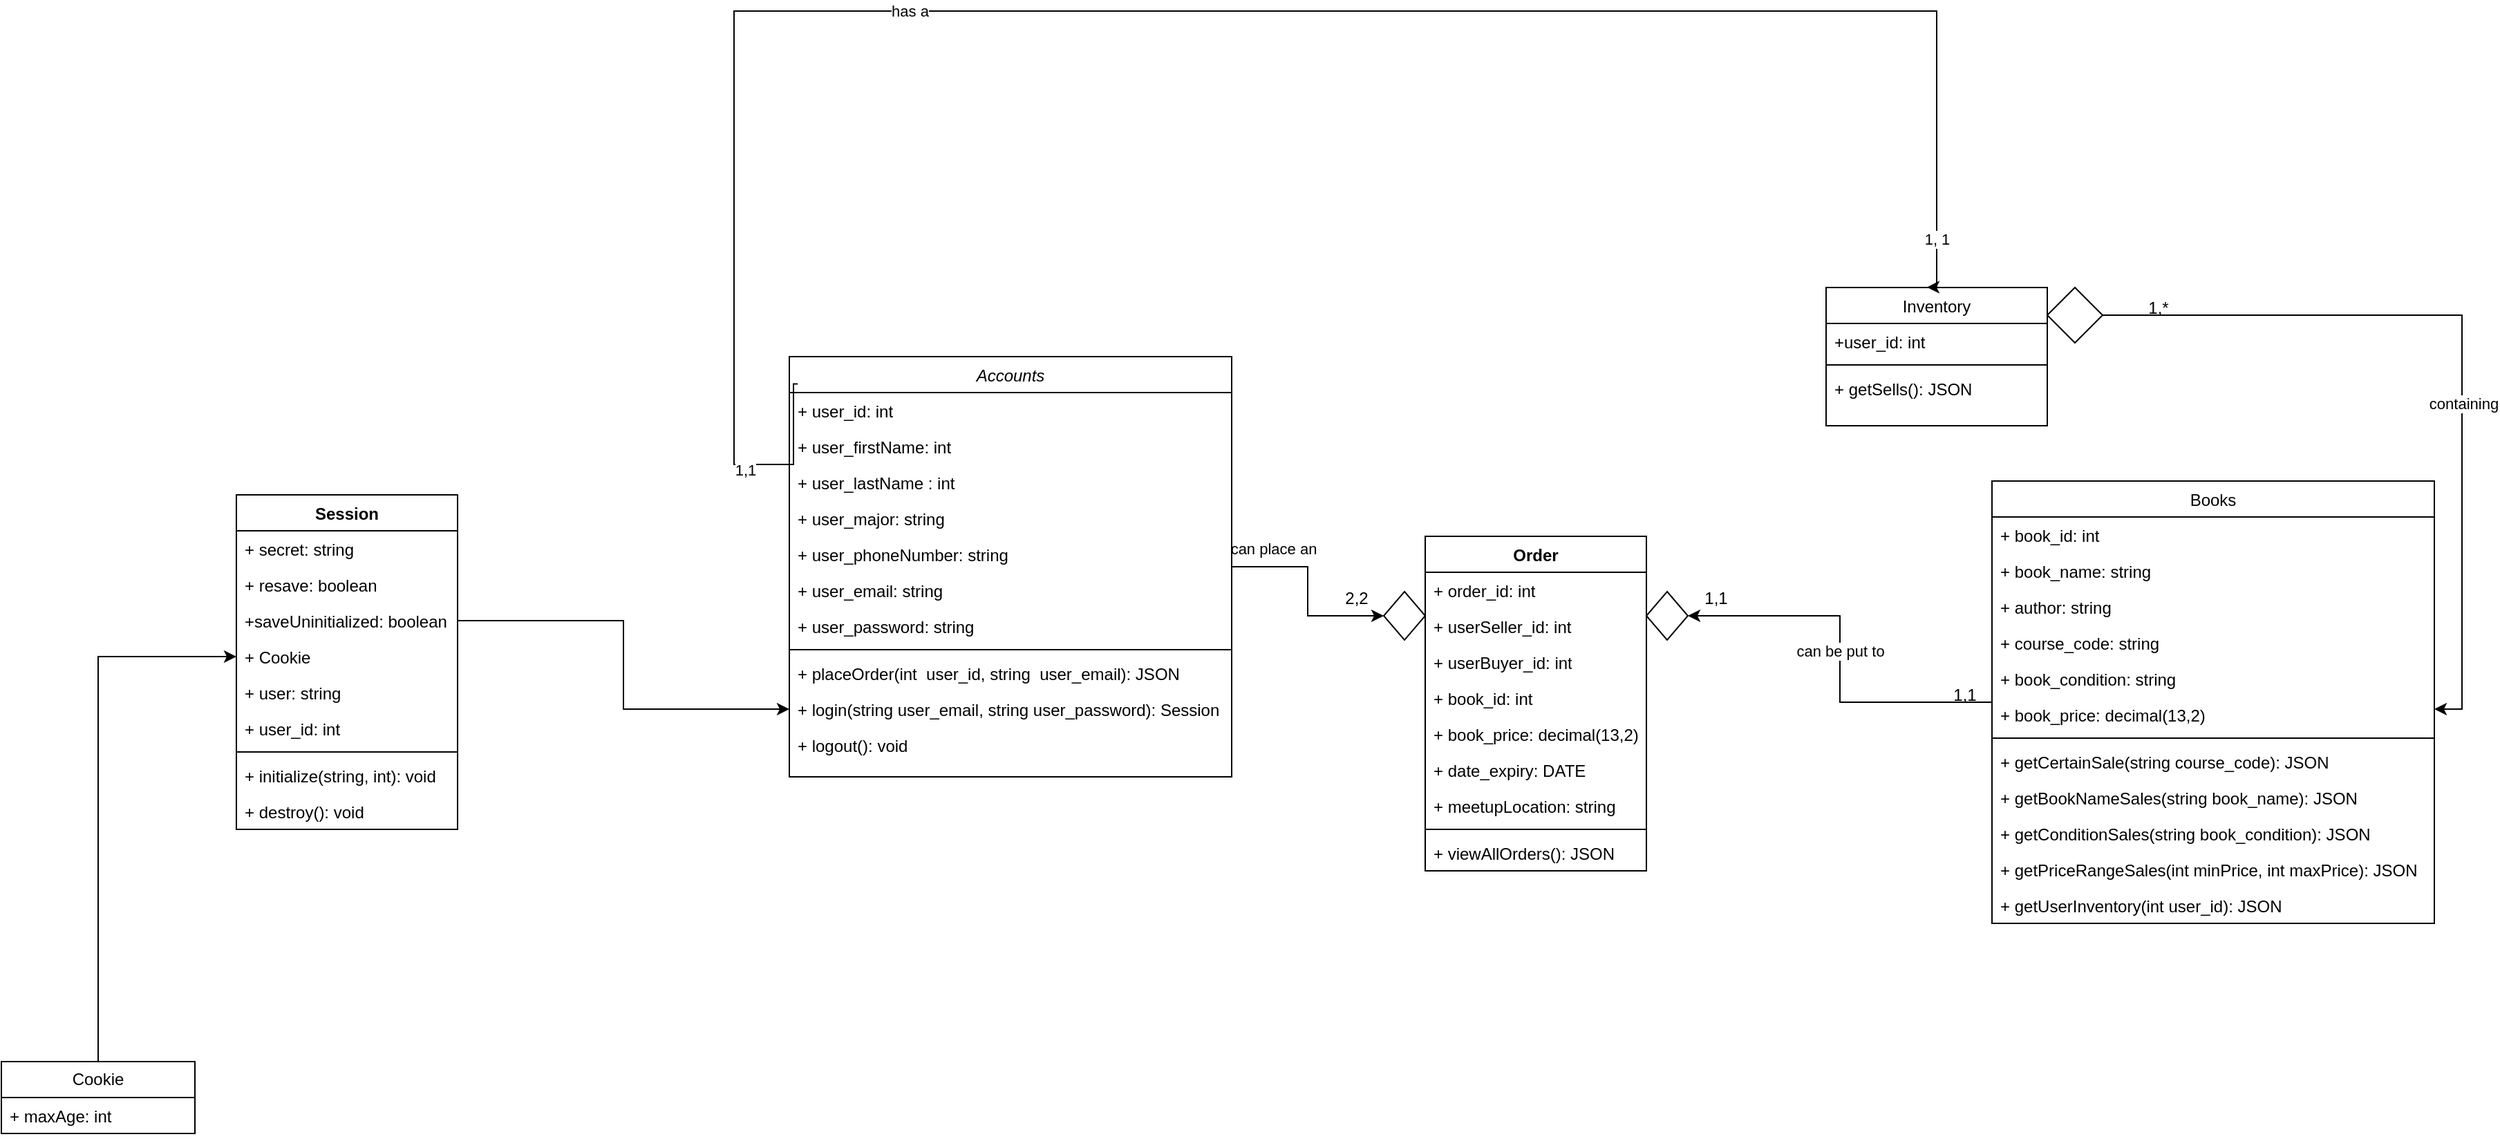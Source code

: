 <mxfile version="22.0.8" type="device">
  <diagram id="C5RBs43oDa-KdzZeNtuy" name="Page-1">
    <mxGraphModel dx="2980" dy="1833" grid="1" gridSize="10" guides="1" tooltips="1" connect="1" arrows="1" fold="1" page="1" pageScale="1" pageWidth="827" pageHeight="1169" math="0" shadow="0">
      <root>
        <mxCell id="WIyWlLk6GJQsqaUBKTNV-0" />
        <mxCell id="WIyWlLk6GJQsqaUBKTNV-1" parent="WIyWlLk6GJQsqaUBKTNV-0" />
        <mxCell id="C4vdiJjC4na4EOuFQ4rH-27" style="edgeStyle=orthogonalEdgeStyle;rounded=0;orthogonalLoop=1;jettySize=auto;html=1;entryX=0;entryY=0.5;entryDx=0;entryDy=0;" parent="WIyWlLk6GJQsqaUBKTNV-1" source="zkfFHV4jXpPFQw0GAbJ--0" target="C4vdiJjC4na4EOuFQ4rH-21" edge="1">
          <mxGeometry relative="1" as="geometry" />
        </mxCell>
        <mxCell id="C4vdiJjC4na4EOuFQ4rH-28" value="can place an" style="edgeLabel;html=1;align=center;verticalAlign=middle;resizable=0;points=[];" parent="C4vdiJjC4na4EOuFQ4rH-27" vertex="1" connectable="0">
          <mxGeometry x="-0.282" y="-3" relative="1" as="geometry">
            <mxPoint x="-22" y="-16" as="offset" />
          </mxGeometry>
        </mxCell>
        <mxCell id="zkfFHV4jXpPFQw0GAbJ--0" value="Accounts" style="swimlane;fontStyle=2;align=center;verticalAlign=top;childLayout=stackLayout;horizontal=1;startSize=26;horizontalStack=0;resizeParent=1;resizeLast=0;collapsible=1;marginBottom=0;rounded=0;shadow=0;strokeWidth=1;" parent="WIyWlLk6GJQsqaUBKTNV-1" vertex="1">
          <mxGeometry x="-510" y="-180" width="320" height="304" as="geometry">
            <mxRectangle x="230" y="140" width="160" height="26" as="alternateBounds" />
          </mxGeometry>
        </mxCell>
        <mxCell id="wEB97byh8uOjeoZ3-yUF-12" value="+ user_id: int" style="text;align=left;verticalAlign=top;spacingLeft=4;spacingRight=4;overflow=hidden;rotatable=0;points=[[0,0.5],[1,0.5]];portConstraint=eastwest;" parent="zkfFHV4jXpPFQw0GAbJ--0" vertex="1">
          <mxGeometry y="26" width="320" height="26" as="geometry" />
        </mxCell>
        <mxCell id="zkfFHV4jXpPFQw0GAbJ--1" value="+ user_firstName: int" style="text;align=left;verticalAlign=top;spacingLeft=4;spacingRight=4;overflow=hidden;rotatable=0;points=[[0,0.5],[1,0.5]];portConstraint=eastwest;" parent="zkfFHV4jXpPFQw0GAbJ--0" vertex="1">
          <mxGeometry y="52" width="320" height="26" as="geometry" />
        </mxCell>
        <mxCell id="wEB97byh8uOjeoZ3-yUF-0" value="+ user_lastName : int" style="text;align=left;verticalAlign=top;spacingLeft=4;spacingRight=4;overflow=hidden;rotatable=0;points=[[0,0.5],[1,0.5]];portConstraint=eastwest;" parent="zkfFHV4jXpPFQw0GAbJ--0" vertex="1">
          <mxGeometry y="78" width="320" height="26" as="geometry" />
        </mxCell>
        <mxCell id="zkfFHV4jXpPFQw0GAbJ--2" value="+ user_major: string" style="text;align=left;verticalAlign=top;spacingLeft=4;spacingRight=4;overflow=hidden;rotatable=0;points=[[0,0.5],[1,0.5]];portConstraint=eastwest;rounded=0;shadow=0;html=0;" parent="zkfFHV4jXpPFQw0GAbJ--0" vertex="1">
          <mxGeometry y="104" width="320" height="26" as="geometry" />
        </mxCell>
        <mxCell id="zkfFHV4jXpPFQw0GAbJ--3" value="+ user_phoneNumber: string" style="text;align=left;verticalAlign=top;spacingLeft=4;spacingRight=4;overflow=hidden;rotatable=0;points=[[0,0.5],[1,0.5]];portConstraint=eastwest;rounded=0;shadow=0;html=0;" parent="zkfFHV4jXpPFQw0GAbJ--0" vertex="1">
          <mxGeometry y="130" width="320" height="26" as="geometry" />
        </mxCell>
        <mxCell id="wEB97byh8uOjeoZ3-yUF-1" value="+ user_email: string" style="text;align=left;verticalAlign=top;spacingLeft=4;spacingRight=4;overflow=hidden;rotatable=0;points=[[0,0.5],[1,0.5]];portConstraint=eastwest;rounded=0;shadow=0;html=0;" parent="zkfFHV4jXpPFQw0GAbJ--0" vertex="1">
          <mxGeometry y="156" width="320" height="26" as="geometry" />
        </mxCell>
        <mxCell id="wEB97byh8uOjeoZ3-yUF-2" value="+ user_password: string" style="text;align=left;verticalAlign=top;spacingLeft=4;spacingRight=4;overflow=hidden;rotatable=0;points=[[0,0.5],[1,0.5]];portConstraint=eastwest;rounded=0;shadow=0;html=0;" parent="zkfFHV4jXpPFQw0GAbJ--0" vertex="1">
          <mxGeometry y="182" width="320" height="26" as="geometry" />
        </mxCell>
        <mxCell id="zkfFHV4jXpPFQw0GAbJ--4" value="" style="line;html=1;strokeWidth=1;align=left;verticalAlign=middle;spacingTop=-1;spacingLeft=3;spacingRight=3;rotatable=0;labelPosition=right;points=[];portConstraint=eastwest;" parent="zkfFHV4jXpPFQw0GAbJ--0" vertex="1">
          <mxGeometry y="208" width="320" height="8" as="geometry" />
        </mxCell>
        <mxCell id="zkfFHV4jXpPFQw0GAbJ--5" value="+ placeOrder(int  user_id, string  user_email): JSON" style="text;align=left;verticalAlign=top;spacingLeft=4;spacingRight=4;overflow=hidden;rotatable=0;points=[[0,0.5],[1,0.5]];portConstraint=eastwest;" parent="zkfFHV4jXpPFQw0GAbJ--0" vertex="1">
          <mxGeometry y="216" width="320" height="26" as="geometry" />
        </mxCell>
        <mxCell id="9QhysaDfHhjZRCWYIIr1-8" value="+ login(string user_email, string user_password): Session" style="text;align=left;verticalAlign=top;spacingLeft=4;spacingRight=4;overflow=hidden;rotatable=0;points=[[0,0.5],[1,0.5]];portConstraint=eastwest;" vertex="1" parent="zkfFHV4jXpPFQw0GAbJ--0">
          <mxGeometry y="242" width="320" height="26" as="geometry" />
        </mxCell>
        <mxCell id="9QhysaDfHhjZRCWYIIr1-9" value="+ logout(): void" style="text;align=left;verticalAlign=top;spacingLeft=4;spacingRight=4;overflow=hidden;rotatable=0;points=[[0,0.5],[1,0.5]];portConstraint=eastwest;" vertex="1" parent="zkfFHV4jXpPFQw0GAbJ--0">
          <mxGeometry y="268" width="320" height="26" as="geometry" />
        </mxCell>
        <mxCell id="C4vdiJjC4na4EOuFQ4rH-16" style="edgeStyle=orthogonalEdgeStyle;rounded=0;orthogonalLoop=1;jettySize=auto;html=1;exitX=1;exitY=0.5;exitDx=0;exitDy=0;" parent="WIyWlLk6GJQsqaUBKTNV-1" source="C4vdiJjC4na4EOuFQ4rH-20" target="C4vdiJjC4na4EOuFQ4rH-5" edge="1">
          <mxGeometry relative="1" as="geometry">
            <mxPoint x="740" y="60" as="sourcePoint" />
            <mxPoint x="725.04" y="192" as="targetPoint" />
            <Array as="points">
              <mxPoint x="700" y="-210" />
              <mxPoint x="700" y="75" />
            </Array>
          </mxGeometry>
        </mxCell>
        <mxCell id="C4vdiJjC4na4EOuFQ4rH-17" value="containing" style="edgeLabel;html=1;align=center;verticalAlign=middle;resizable=0;points=[];" parent="C4vdiJjC4na4EOuFQ4rH-16" vertex="1" connectable="0">
          <mxGeometry x="0.146" y="1" relative="1" as="geometry">
            <mxPoint as="offset" />
          </mxGeometry>
        </mxCell>
        <mxCell id="zkfFHV4jXpPFQw0GAbJ--17" value="Inventory" style="swimlane;fontStyle=0;align=center;verticalAlign=top;childLayout=stackLayout;horizontal=1;startSize=26;horizontalStack=0;resizeParent=1;resizeLast=0;collapsible=1;marginBottom=0;rounded=0;shadow=0;strokeWidth=1;" parent="WIyWlLk6GJQsqaUBKTNV-1" vertex="1">
          <mxGeometry x="240" y="-230" width="160" height="100" as="geometry">
            <mxRectangle x="550" y="140" width="160" height="26" as="alternateBounds" />
          </mxGeometry>
        </mxCell>
        <mxCell id="zkfFHV4jXpPFQw0GAbJ--18" value="+user_id: int" style="text;align=left;verticalAlign=top;spacingLeft=4;spacingRight=4;overflow=hidden;rotatable=0;points=[[0,0.5],[1,0.5]];portConstraint=eastwest;" parent="zkfFHV4jXpPFQw0GAbJ--17" vertex="1">
          <mxGeometry y="26" width="160" height="26" as="geometry" />
        </mxCell>
        <mxCell id="zkfFHV4jXpPFQw0GAbJ--23" value="" style="line;html=1;strokeWidth=1;align=left;verticalAlign=middle;spacingTop=-1;spacingLeft=3;spacingRight=3;rotatable=0;labelPosition=right;points=[];portConstraint=eastwest;" parent="zkfFHV4jXpPFQw0GAbJ--17" vertex="1">
          <mxGeometry y="52" width="160" height="8" as="geometry" />
        </mxCell>
        <mxCell id="wEB97byh8uOjeoZ3-yUF-65" value="+ getSells(): JSON" style="text;align=left;verticalAlign=top;spacingLeft=4;spacingRight=4;overflow=hidden;rotatable=0;points=[[0,0.5],[1,0.5]];portConstraint=eastwest;" parent="zkfFHV4jXpPFQw0GAbJ--17" vertex="1">
          <mxGeometry y="60" width="160" height="26" as="geometry" />
        </mxCell>
        <mxCell id="wEB97byh8uOjeoZ3-yUF-42" value="Order" style="swimlane;fontStyle=1;align=center;verticalAlign=top;childLayout=stackLayout;horizontal=1;startSize=26;horizontalStack=0;resizeParent=1;resizeParentMax=0;resizeLast=0;collapsible=1;marginBottom=0;whiteSpace=wrap;html=1;" parent="WIyWlLk6GJQsqaUBKTNV-1" vertex="1">
          <mxGeometry x="-50" y="-50" width="160" height="242" as="geometry" />
        </mxCell>
        <mxCell id="C4vdiJjC4na4EOuFQ4rH-0" value="+ order_id: int" style="text;strokeColor=none;fillColor=none;align=left;verticalAlign=top;spacingLeft=4;spacingRight=4;overflow=hidden;rotatable=0;points=[[0,0.5],[1,0.5]];portConstraint=eastwest;whiteSpace=wrap;html=1;" parent="wEB97byh8uOjeoZ3-yUF-42" vertex="1">
          <mxGeometry y="26" width="160" height="26" as="geometry" />
        </mxCell>
        <mxCell id="C4vdiJjC4na4EOuFQ4rH-1" value="+ userSeller_id: int" style="text;strokeColor=none;fillColor=none;align=left;verticalAlign=top;spacingLeft=4;spacingRight=4;overflow=hidden;rotatable=0;points=[[0,0.5],[1,0.5]];portConstraint=eastwest;whiteSpace=wrap;html=1;" parent="wEB97byh8uOjeoZ3-yUF-42" vertex="1">
          <mxGeometry y="52" width="160" height="26" as="geometry" />
        </mxCell>
        <mxCell id="C4vdiJjC4na4EOuFQ4rH-2" value="+ userBuyer_id: int" style="text;strokeColor=none;fillColor=none;align=left;verticalAlign=top;spacingLeft=4;spacingRight=4;overflow=hidden;rotatable=0;points=[[0,0.5],[1,0.5]];portConstraint=eastwest;whiteSpace=wrap;html=1;" parent="wEB97byh8uOjeoZ3-yUF-42" vertex="1">
          <mxGeometry y="78" width="160" height="26" as="geometry" />
        </mxCell>
        <mxCell id="C4vdiJjC4na4EOuFQ4rH-3" value="+ book_id: int" style="text;strokeColor=none;fillColor=none;align=left;verticalAlign=top;spacingLeft=4;spacingRight=4;overflow=hidden;rotatable=0;points=[[0,0.5],[1,0.5]];portConstraint=eastwest;whiteSpace=wrap;html=1;" parent="wEB97byh8uOjeoZ3-yUF-42" vertex="1">
          <mxGeometry y="104" width="160" height="26" as="geometry" />
        </mxCell>
        <mxCell id="C4vdiJjC4na4EOuFQ4rH-4" value="+ book_price: decimal(13,2)" style="text;strokeColor=none;fillColor=none;align=left;verticalAlign=top;spacingLeft=4;spacingRight=4;overflow=hidden;rotatable=0;points=[[0,0.5],[1,0.5]];portConstraint=eastwest;whiteSpace=wrap;html=1;" parent="wEB97byh8uOjeoZ3-yUF-42" vertex="1">
          <mxGeometry y="130" width="160" height="26" as="geometry" />
        </mxCell>
        <mxCell id="wEB97byh8uOjeoZ3-yUF-51" value="+ date_expiry: DATE" style="text;strokeColor=none;fillColor=none;align=left;verticalAlign=top;spacingLeft=4;spacingRight=4;overflow=hidden;rotatable=0;points=[[0,0.5],[1,0.5]];portConstraint=eastwest;whiteSpace=wrap;html=1;" parent="wEB97byh8uOjeoZ3-yUF-42" vertex="1">
          <mxGeometry y="156" width="160" height="26" as="geometry" />
        </mxCell>
        <mxCell id="wEB97byh8uOjeoZ3-yUF-71" value="+ meetupLocation: string" style="text;strokeColor=none;fillColor=none;align=left;verticalAlign=top;spacingLeft=4;spacingRight=4;overflow=hidden;rotatable=0;points=[[0,0.5],[1,0.5]];portConstraint=eastwest;whiteSpace=wrap;html=1;" parent="wEB97byh8uOjeoZ3-yUF-42" vertex="1">
          <mxGeometry y="182" width="160" height="26" as="geometry" />
        </mxCell>
        <mxCell id="wEB97byh8uOjeoZ3-yUF-44" value="" style="line;strokeWidth=1;fillColor=none;align=left;verticalAlign=middle;spacingTop=-1;spacingLeft=3;spacingRight=3;rotatable=0;labelPosition=right;points=[];portConstraint=eastwest;strokeColor=inherit;" parent="wEB97byh8uOjeoZ3-yUF-42" vertex="1">
          <mxGeometry y="208" width="160" height="8" as="geometry" />
        </mxCell>
        <mxCell id="wEB97byh8uOjeoZ3-yUF-45" value="+ viewAllOrders(): JSON" style="text;strokeColor=none;fillColor=none;align=left;verticalAlign=top;spacingLeft=4;spacingRight=4;overflow=hidden;rotatable=0;points=[[0,0.5],[1,0.5]];portConstraint=eastwest;whiteSpace=wrap;html=1;" parent="wEB97byh8uOjeoZ3-yUF-42" vertex="1">
          <mxGeometry y="216" width="160" height="26" as="geometry" />
        </mxCell>
        <mxCell id="wEB97byh8uOjeoZ3-yUF-76" style="edgeStyle=orthogonalEdgeStyle;rounded=0;orthogonalLoop=1;jettySize=auto;html=1;exitX=0.019;exitY=0.065;exitDx=0;exitDy=0;exitPerimeter=0;entryX=0.456;entryY=-0.002;entryDx=0;entryDy=0;entryPerimeter=0;" parent="WIyWlLk6GJQsqaUBKTNV-1" source="zkfFHV4jXpPFQw0GAbJ--0" target="zkfFHV4jXpPFQw0GAbJ--17" edge="1">
          <mxGeometry relative="1" as="geometry">
            <Array as="points">
              <mxPoint x="-507" y="-102" />
              <mxPoint x="-550" y="-102" />
              <mxPoint x="-550" y="-430" />
              <mxPoint x="320" y="-430" />
              <mxPoint x="320" y="-230" />
            </Array>
            <mxPoint x="-540" y="-102" as="sourcePoint" />
            <mxPoint x="680" y="-390" as="targetPoint" />
          </mxGeometry>
        </mxCell>
        <mxCell id="wEB97byh8uOjeoZ3-yUF-77" value="has a" style="edgeLabel;html=1;align=center;verticalAlign=middle;resizable=0;points=[];" parent="wEB97byh8uOjeoZ3-yUF-76" vertex="1" connectable="0">
          <mxGeometry x="-0.259" relative="1" as="geometry">
            <mxPoint as="offset" />
          </mxGeometry>
        </mxCell>
        <mxCell id="wEB97byh8uOjeoZ3-yUF-87" value="1,1" style="edgeLabel;html=1;align=center;verticalAlign=middle;resizable=0;points=[];" parent="wEB97byh8uOjeoZ3-yUF-76" vertex="1" connectable="0">
          <mxGeometry x="-0.872" y="4" relative="1" as="geometry">
            <mxPoint as="offset" />
          </mxGeometry>
        </mxCell>
        <mxCell id="wEB97byh8uOjeoZ3-yUF-88" value="1, 1" style="edgeLabel;html=1;align=center;verticalAlign=middle;resizable=0;points=[];" parent="wEB97byh8uOjeoZ3-yUF-76" vertex="1" connectable="0">
          <mxGeometry x="0.944" relative="1" as="geometry">
            <mxPoint as="offset" />
          </mxGeometry>
        </mxCell>
        <mxCell id="C4vdiJjC4na4EOuFQ4rH-23" style="edgeStyle=orthogonalEdgeStyle;rounded=0;orthogonalLoop=1;jettySize=auto;html=1;entryX=1;entryY=0.5;entryDx=0;entryDy=0;" parent="WIyWlLk6GJQsqaUBKTNV-1" source="C4vdiJjC4na4EOuFQ4rH-5" target="C4vdiJjC4na4EOuFQ4rH-22" edge="1">
          <mxGeometry relative="1" as="geometry" />
        </mxCell>
        <mxCell id="C4vdiJjC4na4EOuFQ4rH-29" value="can be put to" style="edgeLabel;html=1;align=center;verticalAlign=middle;resizable=0;points=[];" parent="C4vdiJjC4na4EOuFQ4rH-23" vertex="1" connectable="0">
          <mxGeometry x="0.039" relative="1" as="geometry">
            <mxPoint as="offset" />
          </mxGeometry>
        </mxCell>
        <mxCell id="C4vdiJjC4na4EOuFQ4rH-5" value="Books" style="swimlane;fontStyle=0;align=center;verticalAlign=top;childLayout=stackLayout;horizontal=1;startSize=26;horizontalStack=0;resizeParent=1;resizeLast=0;collapsible=1;marginBottom=0;rounded=0;shadow=0;strokeWidth=1;" parent="WIyWlLk6GJQsqaUBKTNV-1" vertex="1">
          <mxGeometry x="360" y="-90" width="320" height="320" as="geometry">
            <mxRectangle x="550" y="140" width="160" height="26" as="alternateBounds" />
          </mxGeometry>
        </mxCell>
        <mxCell id="C4vdiJjC4na4EOuFQ4rH-6" value="+ book_id: int" style="text;align=left;verticalAlign=top;spacingLeft=4;spacingRight=4;overflow=hidden;rotatable=0;points=[[0,0.5],[1,0.5]];portConstraint=eastwest;" parent="C4vdiJjC4na4EOuFQ4rH-5" vertex="1">
          <mxGeometry y="26" width="320" height="26" as="geometry" />
        </mxCell>
        <mxCell id="C4vdiJjC4na4EOuFQ4rH-7" value="+ book_name: string    " style="text;align=left;verticalAlign=top;spacingLeft=4;spacingRight=4;overflow=hidden;rotatable=0;points=[[0,0.5],[1,0.5]];portConstraint=eastwest;" parent="C4vdiJjC4na4EOuFQ4rH-5" vertex="1">
          <mxGeometry y="52" width="320" height="26" as="geometry" />
        </mxCell>
        <mxCell id="C4vdiJjC4na4EOuFQ4rH-8" value="+ author: string" style="text;align=left;verticalAlign=top;spacingLeft=4;spacingRight=4;overflow=hidden;rotatable=0;points=[[0,0.5],[1,0.5]];portConstraint=eastwest;rounded=0;shadow=0;html=0;" parent="C4vdiJjC4na4EOuFQ4rH-5" vertex="1">
          <mxGeometry y="78" width="320" height="26" as="geometry" />
        </mxCell>
        <mxCell id="C4vdiJjC4na4EOuFQ4rH-9" value="+ course_code: string" style="text;align=left;verticalAlign=top;spacingLeft=4;spacingRight=4;overflow=hidden;rotatable=0;points=[[0,0.5],[1,0.5]];portConstraint=eastwest;rounded=0;shadow=0;html=0;" parent="C4vdiJjC4na4EOuFQ4rH-5" vertex="1">
          <mxGeometry y="104" width="320" height="26" as="geometry" />
        </mxCell>
        <mxCell id="C4vdiJjC4na4EOuFQ4rH-10" value="+ book_condition: string" style="text;align=left;verticalAlign=top;spacingLeft=4;spacingRight=4;overflow=hidden;rotatable=0;points=[[0,0.5],[1,0.5]];portConstraint=eastwest;rounded=0;shadow=0;html=0;" parent="C4vdiJjC4na4EOuFQ4rH-5" vertex="1">
          <mxGeometry y="130" width="320" height="26" as="geometry" />
        </mxCell>
        <mxCell id="C4vdiJjC4na4EOuFQ4rH-11" value="+ book_price: decimal(13,2)" style="text;align=left;verticalAlign=top;spacingLeft=4;spacingRight=4;overflow=hidden;rotatable=0;points=[[0,0.5],[1,0.5]];portConstraint=eastwest;rounded=0;shadow=0;html=0;" parent="C4vdiJjC4na4EOuFQ4rH-5" vertex="1">
          <mxGeometry y="156" width="320" height="26" as="geometry" />
        </mxCell>
        <mxCell id="C4vdiJjC4na4EOuFQ4rH-13" value="" style="line;html=1;strokeWidth=1;align=left;verticalAlign=middle;spacingTop=-1;spacingLeft=3;spacingRight=3;rotatable=0;labelPosition=right;points=[];portConstraint=eastwest;" parent="C4vdiJjC4na4EOuFQ4rH-5" vertex="1">
          <mxGeometry y="182" width="320" height="8" as="geometry" />
        </mxCell>
        <mxCell id="9QhysaDfHhjZRCWYIIr1-39" value="+ getCertainSale(string course_code): JSON&#xa;" style="text;align=left;verticalAlign=top;spacingLeft=4;spacingRight=4;overflow=hidden;rotatable=0;points=[[0,0.5],[1,0.5]];portConstraint=eastwest;" vertex="1" parent="C4vdiJjC4na4EOuFQ4rH-5">
          <mxGeometry y="190" width="320" height="26" as="geometry" />
        </mxCell>
        <mxCell id="9QhysaDfHhjZRCWYIIr1-40" value="+ getBookNameSales(string book_name): JSON" style="text;align=left;verticalAlign=top;spacingLeft=4;spacingRight=4;overflow=hidden;rotatable=0;points=[[0,0.5],[1,0.5]];portConstraint=eastwest;" vertex="1" parent="C4vdiJjC4na4EOuFQ4rH-5">
          <mxGeometry y="216" width="320" height="26" as="geometry" />
        </mxCell>
        <mxCell id="9QhysaDfHhjZRCWYIIr1-41" value="+ getConditionSales(string book_condition): JSON" style="text;align=left;verticalAlign=top;spacingLeft=4;spacingRight=4;overflow=hidden;rotatable=0;points=[[0,0.5],[1,0.5]];portConstraint=eastwest;" vertex="1" parent="C4vdiJjC4na4EOuFQ4rH-5">
          <mxGeometry y="242" width="320" height="26" as="geometry" />
        </mxCell>
        <mxCell id="9QhysaDfHhjZRCWYIIr1-42" value="+ getPriceRangeSales(int minPrice, int maxPrice): JSON" style="text;align=left;verticalAlign=top;spacingLeft=4;spacingRight=4;overflow=hidden;rotatable=0;points=[[0,0.5],[1,0.5]];portConstraint=eastwest;" vertex="1" parent="C4vdiJjC4na4EOuFQ4rH-5">
          <mxGeometry y="268" width="320" height="26" as="geometry" />
        </mxCell>
        <mxCell id="9QhysaDfHhjZRCWYIIr1-44" value="+ getUserInventory(int user_id): JSON" style="text;align=left;verticalAlign=top;spacingLeft=4;spacingRight=4;overflow=hidden;rotatable=0;points=[[0,0.5],[1,0.5]];portConstraint=eastwest;" vertex="1" parent="C4vdiJjC4na4EOuFQ4rH-5">
          <mxGeometry y="294" width="320" height="26" as="geometry" />
        </mxCell>
        <mxCell id="C4vdiJjC4na4EOuFQ4rH-20" value="" style="rhombus;whiteSpace=wrap;html=1;" parent="WIyWlLk6GJQsqaUBKTNV-1" vertex="1">
          <mxGeometry x="400" y="-230" width="40" height="40" as="geometry" />
        </mxCell>
        <mxCell id="C4vdiJjC4na4EOuFQ4rH-21" value="" style="rhombus;whiteSpace=wrap;html=1;" parent="WIyWlLk6GJQsqaUBKTNV-1" vertex="1">
          <mxGeometry x="-80" y="-10" width="30" height="35" as="geometry" />
        </mxCell>
        <mxCell id="C4vdiJjC4na4EOuFQ4rH-22" value="" style="rhombus;whiteSpace=wrap;html=1;" parent="WIyWlLk6GJQsqaUBKTNV-1" vertex="1">
          <mxGeometry x="110" y="-10" width="30" height="35" as="geometry" />
        </mxCell>
        <mxCell id="C4vdiJjC4na4EOuFQ4rH-32" value="1,1" style="text;html=1;align=center;verticalAlign=middle;resizable=0;points=[];autosize=1;strokeColor=none;fillColor=none;" parent="WIyWlLk6GJQsqaUBKTNV-1" vertex="1">
          <mxGeometry x="140" y="-20" width="40" height="30" as="geometry" />
        </mxCell>
        <mxCell id="C4vdiJjC4na4EOuFQ4rH-34" value="2,2" style="text;html=1;align=center;verticalAlign=middle;resizable=0;points=[];autosize=1;strokeColor=none;fillColor=none;" parent="WIyWlLk6GJQsqaUBKTNV-1" vertex="1">
          <mxGeometry x="-120" y="-20" width="40" height="30" as="geometry" />
        </mxCell>
        <mxCell id="C4vdiJjC4na4EOuFQ4rH-36" value="1,*" style="text;html=1;align=center;verticalAlign=middle;resizable=0;points=[];autosize=1;strokeColor=none;fillColor=none;" parent="WIyWlLk6GJQsqaUBKTNV-1" vertex="1">
          <mxGeometry x="460" y="-230" width="40" height="30" as="geometry" />
        </mxCell>
        <mxCell id="C4vdiJjC4na4EOuFQ4rH-37" value="1,1" style="text;html=1;align=center;verticalAlign=middle;resizable=0;points=[];autosize=1;strokeColor=none;fillColor=none;" parent="WIyWlLk6GJQsqaUBKTNV-1" vertex="1">
          <mxGeometry x="320" y="50" width="40" height="30" as="geometry" />
        </mxCell>
        <mxCell id="9QhysaDfHhjZRCWYIIr1-14" value="Session" style="swimlane;fontStyle=1;align=center;verticalAlign=top;childLayout=stackLayout;horizontal=1;startSize=26;horizontalStack=0;resizeParent=1;resizeParentMax=0;resizeLast=0;collapsible=1;marginBottom=0;whiteSpace=wrap;html=1;" vertex="1" parent="WIyWlLk6GJQsqaUBKTNV-1">
          <mxGeometry x="-910" y="-80" width="160" height="242" as="geometry" />
        </mxCell>
        <mxCell id="9QhysaDfHhjZRCWYIIr1-15" value="+ secret: string" style="text;strokeColor=none;fillColor=none;align=left;verticalAlign=top;spacingLeft=4;spacingRight=4;overflow=hidden;rotatable=0;points=[[0,0.5],[1,0.5]];portConstraint=eastwest;whiteSpace=wrap;html=1;" vertex="1" parent="9QhysaDfHhjZRCWYIIr1-14">
          <mxGeometry y="26" width="160" height="26" as="geometry" />
        </mxCell>
        <mxCell id="9QhysaDfHhjZRCWYIIr1-18" value="+ resave: boolean" style="text;strokeColor=none;fillColor=none;align=left;verticalAlign=top;spacingLeft=4;spacingRight=4;overflow=hidden;rotatable=0;points=[[0,0.5],[1,0.5]];portConstraint=eastwest;whiteSpace=wrap;html=1;" vertex="1" parent="9QhysaDfHhjZRCWYIIr1-14">
          <mxGeometry y="52" width="160" height="26" as="geometry" />
        </mxCell>
        <mxCell id="9QhysaDfHhjZRCWYIIr1-19" value="+saveUninitialized&lt;span style=&quot;background-color: initial;&quot;&gt;: boolean&lt;/span&gt;" style="text;strokeColor=none;fillColor=none;align=left;verticalAlign=top;spacingLeft=4;spacingRight=4;overflow=hidden;rotatable=0;points=[[0,0.5],[1,0.5]];portConstraint=eastwest;whiteSpace=wrap;html=1;" vertex="1" parent="9QhysaDfHhjZRCWYIIr1-14">
          <mxGeometry y="78" width="160" height="26" as="geometry" />
        </mxCell>
        <mxCell id="9QhysaDfHhjZRCWYIIr1-20" value="+ Cookie" style="text;strokeColor=none;fillColor=none;align=left;verticalAlign=top;spacingLeft=4;spacingRight=4;overflow=hidden;rotatable=0;points=[[0,0.5],[1,0.5]];portConstraint=eastwest;whiteSpace=wrap;html=1;" vertex="1" parent="9QhysaDfHhjZRCWYIIr1-14">
          <mxGeometry y="104" width="160" height="26" as="geometry" />
        </mxCell>
        <mxCell id="9QhysaDfHhjZRCWYIIr1-26" value="+ user: string" style="text;strokeColor=none;fillColor=none;align=left;verticalAlign=top;spacingLeft=4;spacingRight=4;overflow=hidden;rotatable=0;points=[[0,0.5],[1,0.5]];portConstraint=eastwest;whiteSpace=wrap;html=1;" vertex="1" parent="9QhysaDfHhjZRCWYIIr1-14">
          <mxGeometry y="130" width="160" height="26" as="geometry" />
        </mxCell>
        <mxCell id="9QhysaDfHhjZRCWYIIr1-27" value="+ user_id: int" style="text;strokeColor=none;fillColor=none;align=left;verticalAlign=top;spacingLeft=4;spacingRight=4;overflow=hidden;rotatable=0;points=[[0,0.5],[1,0.5]];portConstraint=eastwest;whiteSpace=wrap;html=1;" vertex="1" parent="9QhysaDfHhjZRCWYIIr1-14">
          <mxGeometry y="156" width="160" height="26" as="geometry" />
        </mxCell>
        <mxCell id="9QhysaDfHhjZRCWYIIr1-16" value="" style="line;strokeWidth=1;fillColor=none;align=left;verticalAlign=middle;spacingTop=-1;spacingLeft=3;spacingRight=3;rotatable=0;labelPosition=right;points=[];portConstraint=eastwest;strokeColor=inherit;" vertex="1" parent="9QhysaDfHhjZRCWYIIr1-14">
          <mxGeometry y="182" width="160" height="8" as="geometry" />
        </mxCell>
        <mxCell id="9QhysaDfHhjZRCWYIIr1-17" value="+ initialize(string, int): void" style="text;strokeColor=none;fillColor=none;align=left;verticalAlign=top;spacingLeft=4;spacingRight=4;overflow=hidden;rotatable=0;points=[[0,0.5],[1,0.5]];portConstraint=eastwest;whiteSpace=wrap;html=1;" vertex="1" parent="9QhysaDfHhjZRCWYIIr1-14">
          <mxGeometry y="190" width="160" height="26" as="geometry" />
        </mxCell>
        <mxCell id="9QhysaDfHhjZRCWYIIr1-28" value="+ destroy(): void" style="text;strokeColor=none;fillColor=none;align=left;verticalAlign=top;spacingLeft=4;spacingRight=4;overflow=hidden;rotatable=0;points=[[0,0.5],[1,0.5]];portConstraint=eastwest;whiteSpace=wrap;html=1;" vertex="1" parent="9QhysaDfHhjZRCWYIIr1-14">
          <mxGeometry y="216" width="160" height="26" as="geometry" />
        </mxCell>
        <mxCell id="9QhysaDfHhjZRCWYIIr1-45" style="edgeStyle=orthogonalEdgeStyle;rounded=0;orthogonalLoop=1;jettySize=auto;html=1;" edge="1" parent="WIyWlLk6GJQsqaUBKTNV-1" source="9QhysaDfHhjZRCWYIIr1-21" target="9QhysaDfHhjZRCWYIIr1-20">
          <mxGeometry relative="1" as="geometry" />
        </mxCell>
        <mxCell id="9QhysaDfHhjZRCWYIIr1-21" value="Cookie" style="swimlane;fontStyle=0;childLayout=stackLayout;horizontal=1;startSize=26;fillColor=none;horizontalStack=0;resizeParent=1;resizeParentMax=0;resizeLast=0;collapsible=1;marginBottom=0;whiteSpace=wrap;html=1;" vertex="1" parent="WIyWlLk6GJQsqaUBKTNV-1">
          <mxGeometry x="-1080" y="330" width="140" height="52" as="geometry" />
        </mxCell>
        <mxCell id="9QhysaDfHhjZRCWYIIr1-22" value="+ maxAge: int" style="text;strokeColor=none;fillColor=none;align=left;verticalAlign=top;spacingLeft=4;spacingRight=4;overflow=hidden;rotatable=0;points=[[0,0.5],[1,0.5]];portConstraint=eastwest;whiteSpace=wrap;html=1;" vertex="1" parent="9QhysaDfHhjZRCWYIIr1-21">
          <mxGeometry y="26" width="140" height="26" as="geometry" />
        </mxCell>
        <mxCell id="9QhysaDfHhjZRCWYIIr1-29" style="edgeStyle=orthogonalEdgeStyle;rounded=0;orthogonalLoop=1;jettySize=auto;html=1;exitX=1;exitY=0.5;exitDx=0;exitDy=0;" edge="1" parent="WIyWlLk6GJQsqaUBKTNV-1" source="9QhysaDfHhjZRCWYIIr1-19" target="9QhysaDfHhjZRCWYIIr1-8">
          <mxGeometry relative="1" as="geometry" />
        </mxCell>
      </root>
    </mxGraphModel>
  </diagram>
</mxfile>
